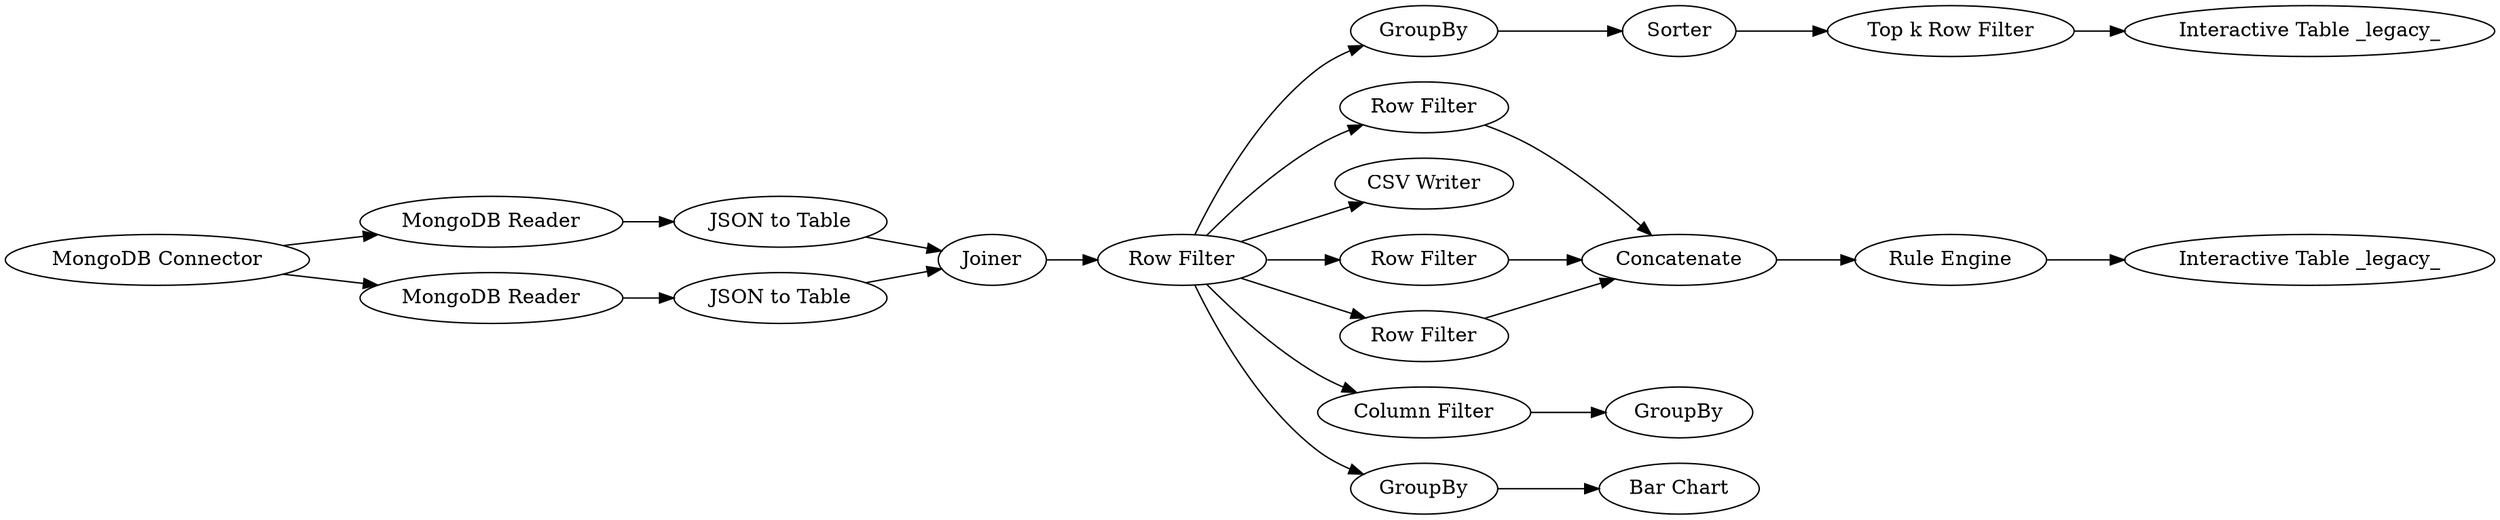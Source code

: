 digraph {
	"7286797948828812313_26" [label=Concatenate]
	"7286797948828812313_7" [label="Row Filter"]
	"7286797948828812313_3" [label="MongoDB Reader"]
	"7286797948828812313_17" [label=GroupBy]
	"7286797948828812313_22" [label="Row Filter"]
	"7286797948828812313_16" [label=GroupBy]
	"7286797948828812313_4" [label="JSON to Table"]
	"7286797948828812313_5" [label="JSON to Table"]
	"7286797948828812313_20" [label="Interactive Table _legacy_"]
	"7286797948828812313_8" [label="CSV Writer"]
	"7286797948828812313_15" [label="Column Filter"]
	"7286797948828812313_19" [label="Top k Row Filter"]
	"7286797948828812313_27" [label="Rule Engine"]
	"7286797948828812313_2" [label="MongoDB Reader"]
	"7286797948828812313_23" [label="Row Filter"]
	"7286797948828812313_18" [label=Sorter]
	"7286797948828812313_6" [label=Joiner]
	"7286797948828812313_11" [label="Bar Chart"]
	"7286797948828812313_29" [label="Interactive Table _legacy_"]
	"7286797948828812313_9" [label=GroupBy]
	"7286797948828812313_1" [label="MongoDB Connector"]
	"7286797948828812313_21" [label="Row Filter"]
	"7286797948828812313_2" -> "7286797948828812313_4"
	"7286797948828812313_7" -> "7286797948828812313_15"
	"7286797948828812313_18" -> "7286797948828812313_19"
	"7286797948828812313_27" -> "7286797948828812313_29"
	"7286797948828812313_7" -> "7286797948828812313_22"
	"7286797948828812313_23" -> "7286797948828812313_26"
	"7286797948828812313_7" -> "7286797948828812313_17"
	"7286797948828812313_9" -> "7286797948828812313_11"
	"7286797948828812313_17" -> "7286797948828812313_18"
	"7286797948828812313_6" -> "7286797948828812313_7"
	"7286797948828812313_19" -> "7286797948828812313_20"
	"7286797948828812313_4" -> "7286797948828812313_6"
	"7286797948828812313_1" -> "7286797948828812313_3"
	"7286797948828812313_7" -> "7286797948828812313_9"
	"7286797948828812313_22" -> "7286797948828812313_26"
	"7286797948828812313_1" -> "7286797948828812313_2"
	"7286797948828812313_26" -> "7286797948828812313_27"
	"7286797948828812313_21" -> "7286797948828812313_26"
	"7286797948828812313_7" -> "7286797948828812313_8"
	"7286797948828812313_7" -> "7286797948828812313_23"
	"7286797948828812313_3" -> "7286797948828812313_5"
	"7286797948828812313_7" -> "7286797948828812313_21"
	"7286797948828812313_15" -> "7286797948828812313_16"
	"7286797948828812313_5" -> "7286797948828812313_6"
	rankdir=LR
}
